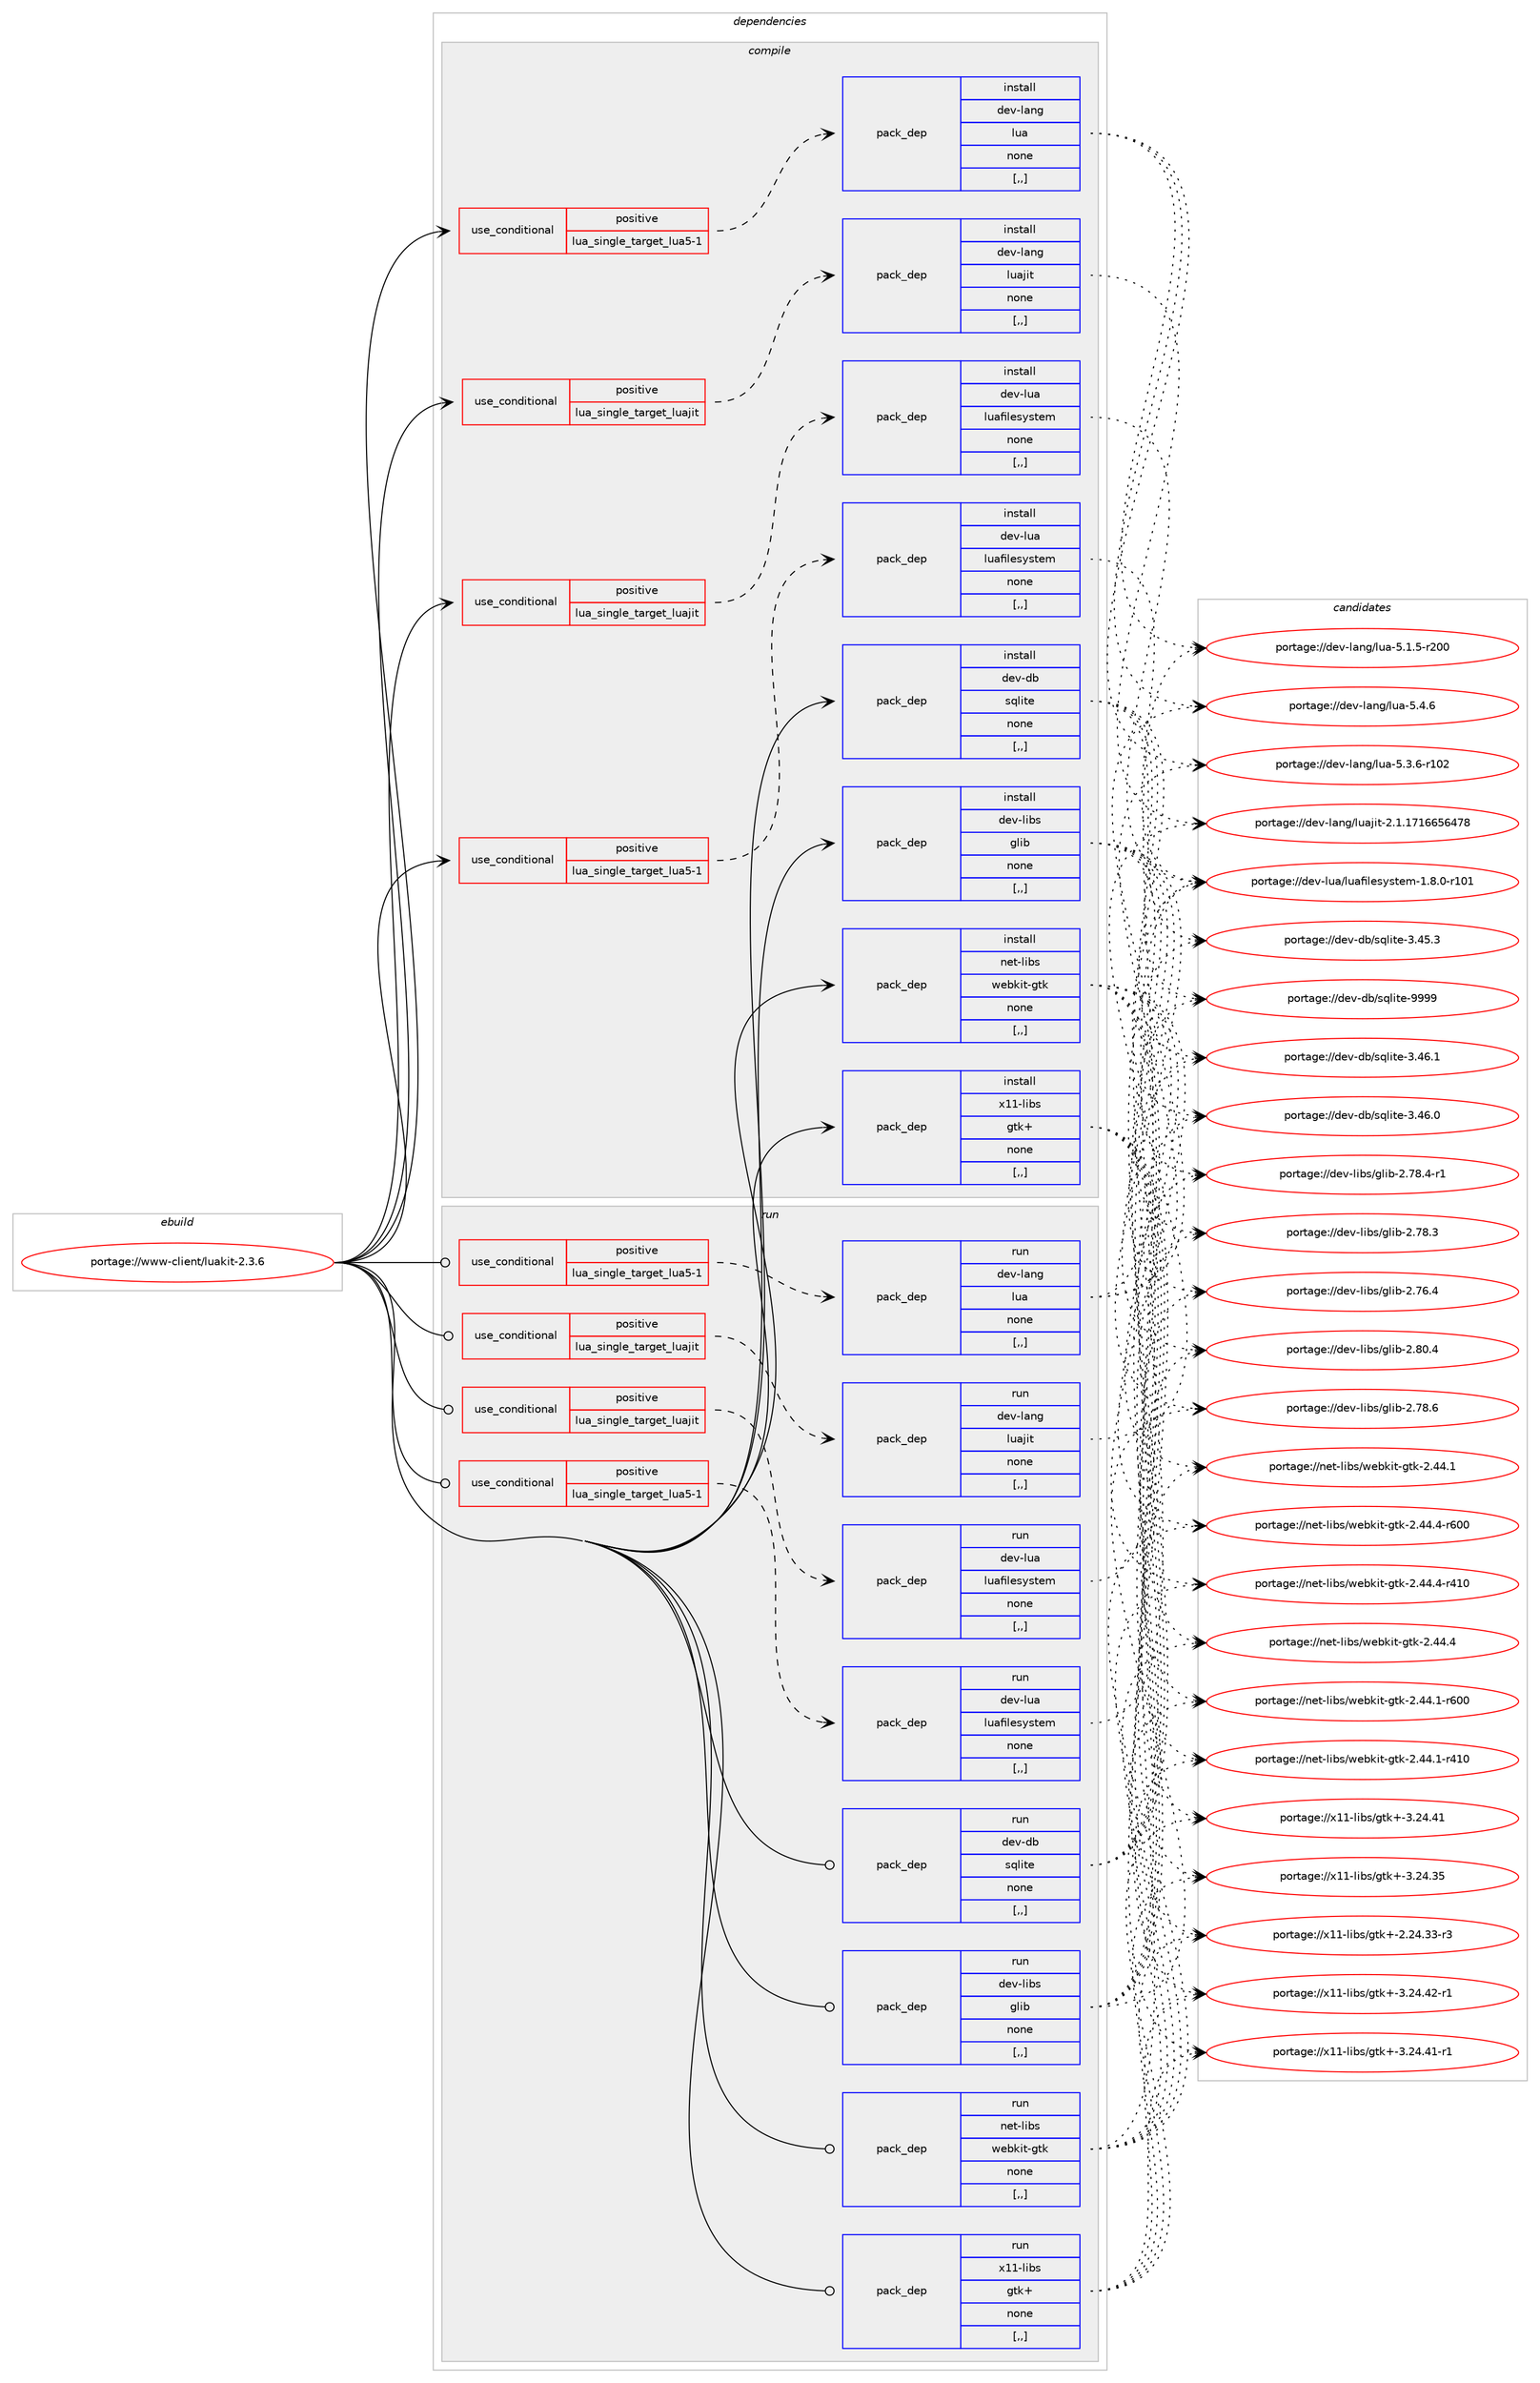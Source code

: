 digraph prolog {

# *************
# Graph options
# *************

newrank=true;
concentrate=true;
compound=true;
graph [rankdir=LR,fontname=Helvetica,fontsize=10,ranksep=1.5];#, ranksep=2.5, nodesep=0.2];
edge  [arrowhead=vee];
node  [fontname=Helvetica,fontsize=10];

# **********
# The ebuild
# **********

subgraph cluster_leftcol {
color=gray;
label=<<i>ebuild</i>>;
id [label="portage://www-client/luakit-2.3.6", color=red, width=4, href="../www-client/luakit-2.3.6.svg"];
}

# ****************
# The dependencies
# ****************

subgraph cluster_midcol {
color=gray;
label=<<i>dependencies</i>>;
subgraph cluster_compile {
fillcolor="#eeeeee";
style=filled;
label=<<i>compile</i>>;
subgraph cond254536 {
dependency962626 [label=<<TABLE BORDER="0" CELLBORDER="1" CELLSPACING="0" CELLPADDING="4"><TR><TD ROWSPAN="3" CELLPADDING="10">use_conditional</TD></TR><TR><TD>positive</TD></TR><TR><TD>lua_single_target_lua5-1</TD></TR></TABLE>>, shape=none, color=red];
subgraph pack700993 {
dependency962627 [label=<<TABLE BORDER="0" CELLBORDER="1" CELLSPACING="0" CELLPADDING="4" WIDTH="220"><TR><TD ROWSPAN="6" CELLPADDING="30">pack_dep</TD></TR><TR><TD WIDTH="110">install</TD></TR><TR><TD>dev-lang</TD></TR><TR><TD>lua</TD></TR><TR><TD>none</TD></TR><TR><TD>[,,]</TD></TR></TABLE>>, shape=none, color=blue];
}
dependency962626:e -> dependency962627:w [weight=20,style="dashed",arrowhead="vee"];
}
id:e -> dependency962626:w [weight=20,style="solid",arrowhead="vee"];
subgraph cond254537 {
dependency962628 [label=<<TABLE BORDER="0" CELLBORDER="1" CELLSPACING="0" CELLPADDING="4"><TR><TD ROWSPAN="3" CELLPADDING="10">use_conditional</TD></TR><TR><TD>positive</TD></TR><TR><TD>lua_single_target_lua5-1</TD></TR></TABLE>>, shape=none, color=red];
subgraph pack700994 {
dependency962629 [label=<<TABLE BORDER="0" CELLBORDER="1" CELLSPACING="0" CELLPADDING="4" WIDTH="220"><TR><TD ROWSPAN="6" CELLPADDING="30">pack_dep</TD></TR><TR><TD WIDTH="110">install</TD></TR><TR><TD>dev-lua</TD></TR><TR><TD>luafilesystem</TD></TR><TR><TD>none</TD></TR><TR><TD>[,,]</TD></TR></TABLE>>, shape=none, color=blue];
}
dependency962628:e -> dependency962629:w [weight=20,style="dashed",arrowhead="vee"];
}
id:e -> dependency962628:w [weight=20,style="solid",arrowhead="vee"];
subgraph cond254538 {
dependency962630 [label=<<TABLE BORDER="0" CELLBORDER="1" CELLSPACING="0" CELLPADDING="4"><TR><TD ROWSPAN="3" CELLPADDING="10">use_conditional</TD></TR><TR><TD>positive</TD></TR><TR><TD>lua_single_target_luajit</TD></TR></TABLE>>, shape=none, color=red];
subgraph pack700995 {
dependency962631 [label=<<TABLE BORDER="0" CELLBORDER="1" CELLSPACING="0" CELLPADDING="4" WIDTH="220"><TR><TD ROWSPAN="6" CELLPADDING="30">pack_dep</TD></TR><TR><TD WIDTH="110">install</TD></TR><TR><TD>dev-lang</TD></TR><TR><TD>luajit</TD></TR><TR><TD>none</TD></TR><TR><TD>[,,]</TD></TR></TABLE>>, shape=none, color=blue];
}
dependency962630:e -> dependency962631:w [weight=20,style="dashed",arrowhead="vee"];
}
id:e -> dependency962630:w [weight=20,style="solid",arrowhead="vee"];
subgraph cond254539 {
dependency962632 [label=<<TABLE BORDER="0" CELLBORDER="1" CELLSPACING="0" CELLPADDING="4"><TR><TD ROWSPAN="3" CELLPADDING="10">use_conditional</TD></TR><TR><TD>positive</TD></TR><TR><TD>lua_single_target_luajit</TD></TR></TABLE>>, shape=none, color=red];
subgraph pack700996 {
dependency962633 [label=<<TABLE BORDER="0" CELLBORDER="1" CELLSPACING="0" CELLPADDING="4" WIDTH="220"><TR><TD ROWSPAN="6" CELLPADDING="30">pack_dep</TD></TR><TR><TD WIDTH="110">install</TD></TR><TR><TD>dev-lua</TD></TR><TR><TD>luafilesystem</TD></TR><TR><TD>none</TD></TR><TR><TD>[,,]</TD></TR></TABLE>>, shape=none, color=blue];
}
dependency962632:e -> dependency962633:w [weight=20,style="dashed",arrowhead="vee"];
}
id:e -> dependency962632:w [weight=20,style="solid",arrowhead="vee"];
subgraph pack700997 {
dependency962634 [label=<<TABLE BORDER="0" CELLBORDER="1" CELLSPACING="0" CELLPADDING="4" WIDTH="220"><TR><TD ROWSPAN="6" CELLPADDING="30">pack_dep</TD></TR><TR><TD WIDTH="110">install</TD></TR><TR><TD>dev-db</TD></TR><TR><TD>sqlite</TD></TR><TR><TD>none</TD></TR><TR><TD>[,,]</TD></TR></TABLE>>, shape=none, color=blue];
}
id:e -> dependency962634:w [weight=20,style="solid",arrowhead="vee"];
subgraph pack700998 {
dependency962635 [label=<<TABLE BORDER="0" CELLBORDER="1" CELLSPACING="0" CELLPADDING="4" WIDTH="220"><TR><TD ROWSPAN="6" CELLPADDING="30">pack_dep</TD></TR><TR><TD WIDTH="110">install</TD></TR><TR><TD>dev-libs</TD></TR><TR><TD>glib</TD></TR><TR><TD>none</TD></TR><TR><TD>[,,]</TD></TR></TABLE>>, shape=none, color=blue];
}
id:e -> dependency962635:w [weight=20,style="solid",arrowhead="vee"];
subgraph pack700999 {
dependency962636 [label=<<TABLE BORDER="0" CELLBORDER="1" CELLSPACING="0" CELLPADDING="4" WIDTH="220"><TR><TD ROWSPAN="6" CELLPADDING="30">pack_dep</TD></TR><TR><TD WIDTH="110">install</TD></TR><TR><TD>net-libs</TD></TR><TR><TD>webkit-gtk</TD></TR><TR><TD>none</TD></TR><TR><TD>[,,]</TD></TR></TABLE>>, shape=none, color=blue];
}
id:e -> dependency962636:w [weight=20,style="solid",arrowhead="vee"];
subgraph pack701000 {
dependency962637 [label=<<TABLE BORDER="0" CELLBORDER="1" CELLSPACING="0" CELLPADDING="4" WIDTH="220"><TR><TD ROWSPAN="6" CELLPADDING="30">pack_dep</TD></TR><TR><TD WIDTH="110">install</TD></TR><TR><TD>x11-libs</TD></TR><TR><TD>gtk+</TD></TR><TR><TD>none</TD></TR><TR><TD>[,,]</TD></TR></TABLE>>, shape=none, color=blue];
}
id:e -> dependency962637:w [weight=20,style="solid",arrowhead="vee"];
}
subgraph cluster_compileandrun {
fillcolor="#eeeeee";
style=filled;
label=<<i>compile and run</i>>;
}
subgraph cluster_run {
fillcolor="#eeeeee";
style=filled;
label=<<i>run</i>>;
subgraph cond254540 {
dependency962638 [label=<<TABLE BORDER="0" CELLBORDER="1" CELLSPACING="0" CELLPADDING="4"><TR><TD ROWSPAN="3" CELLPADDING="10">use_conditional</TD></TR><TR><TD>positive</TD></TR><TR><TD>lua_single_target_lua5-1</TD></TR></TABLE>>, shape=none, color=red];
subgraph pack701001 {
dependency962639 [label=<<TABLE BORDER="0" CELLBORDER="1" CELLSPACING="0" CELLPADDING="4" WIDTH="220"><TR><TD ROWSPAN="6" CELLPADDING="30">pack_dep</TD></TR><TR><TD WIDTH="110">run</TD></TR><TR><TD>dev-lang</TD></TR><TR><TD>lua</TD></TR><TR><TD>none</TD></TR><TR><TD>[,,]</TD></TR></TABLE>>, shape=none, color=blue];
}
dependency962638:e -> dependency962639:w [weight=20,style="dashed",arrowhead="vee"];
}
id:e -> dependency962638:w [weight=20,style="solid",arrowhead="odot"];
subgraph cond254541 {
dependency962640 [label=<<TABLE BORDER="0" CELLBORDER="1" CELLSPACING="0" CELLPADDING="4"><TR><TD ROWSPAN="3" CELLPADDING="10">use_conditional</TD></TR><TR><TD>positive</TD></TR><TR><TD>lua_single_target_lua5-1</TD></TR></TABLE>>, shape=none, color=red];
subgraph pack701002 {
dependency962641 [label=<<TABLE BORDER="0" CELLBORDER="1" CELLSPACING="0" CELLPADDING="4" WIDTH="220"><TR><TD ROWSPAN="6" CELLPADDING="30">pack_dep</TD></TR><TR><TD WIDTH="110">run</TD></TR><TR><TD>dev-lua</TD></TR><TR><TD>luafilesystem</TD></TR><TR><TD>none</TD></TR><TR><TD>[,,]</TD></TR></TABLE>>, shape=none, color=blue];
}
dependency962640:e -> dependency962641:w [weight=20,style="dashed",arrowhead="vee"];
}
id:e -> dependency962640:w [weight=20,style="solid",arrowhead="odot"];
subgraph cond254542 {
dependency962642 [label=<<TABLE BORDER="0" CELLBORDER="1" CELLSPACING="0" CELLPADDING="4"><TR><TD ROWSPAN="3" CELLPADDING="10">use_conditional</TD></TR><TR><TD>positive</TD></TR><TR><TD>lua_single_target_luajit</TD></TR></TABLE>>, shape=none, color=red];
subgraph pack701003 {
dependency962643 [label=<<TABLE BORDER="0" CELLBORDER="1" CELLSPACING="0" CELLPADDING="4" WIDTH="220"><TR><TD ROWSPAN="6" CELLPADDING="30">pack_dep</TD></TR><TR><TD WIDTH="110">run</TD></TR><TR><TD>dev-lang</TD></TR><TR><TD>luajit</TD></TR><TR><TD>none</TD></TR><TR><TD>[,,]</TD></TR></TABLE>>, shape=none, color=blue];
}
dependency962642:e -> dependency962643:w [weight=20,style="dashed",arrowhead="vee"];
}
id:e -> dependency962642:w [weight=20,style="solid",arrowhead="odot"];
subgraph cond254543 {
dependency962644 [label=<<TABLE BORDER="0" CELLBORDER="1" CELLSPACING="0" CELLPADDING="4"><TR><TD ROWSPAN="3" CELLPADDING="10">use_conditional</TD></TR><TR><TD>positive</TD></TR><TR><TD>lua_single_target_luajit</TD></TR></TABLE>>, shape=none, color=red];
subgraph pack701004 {
dependency962645 [label=<<TABLE BORDER="0" CELLBORDER="1" CELLSPACING="0" CELLPADDING="4" WIDTH="220"><TR><TD ROWSPAN="6" CELLPADDING="30">pack_dep</TD></TR><TR><TD WIDTH="110">run</TD></TR><TR><TD>dev-lua</TD></TR><TR><TD>luafilesystem</TD></TR><TR><TD>none</TD></TR><TR><TD>[,,]</TD></TR></TABLE>>, shape=none, color=blue];
}
dependency962644:e -> dependency962645:w [weight=20,style="dashed",arrowhead="vee"];
}
id:e -> dependency962644:w [weight=20,style="solid",arrowhead="odot"];
subgraph pack701005 {
dependency962646 [label=<<TABLE BORDER="0" CELLBORDER="1" CELLSPACING="0" CELLPADDING="4" WIDTH="220"><TR><TD ROWSPAN="6" CELLPADDING="30">pack_dep</TD></TR><TR><TD WIDTH="110">run</TD></TR><TR><TD>dev-db</TD></TR><TR><TD>sqlite</TD></TR><TR><TD>none</TD></TR><TR><TD>[,,]</TD></TR></TABLE>>, shape=none, color=blue];
}
id:e -> dependency962646:w [weight=20,style="solid",arrowhead="odot"];
subgraph pack701006 {
dependency962647 [label=<<TABLE BORDER="0" CELLBORDER="1" CELLSPACING="0" CELLPADDING="4" WIDTH="220"><TR><TD ROWSPAN="6" CELLPADDING="30">pack_dep</TD></TR><TR><TD WIDTH="110">run</TD></TR><TR><TD>dev-libs</TD></TR><TR><TD>glib</TD></TR><TR><TD>none</TD></TR><TR><TD>[,,]</TD></TR></TABLE>>, shape=none, color=blue];
}
id:e -> dependency962647:w [weight=20,style="solid",arrowhead="odot"];
subgraph pack701007 {
dependency962648 [label=<<TABLE BORDER="0" CELLBORDER="1" CELLSPACING="0" CELLPADDING="4" WIDTH="220"><TR><TD ROWSPAN="6" CELLPADDING="30">pack_dep</TD></TR><TR><TD WIDTH="110">run</TD></TR><TR><TD>net-libs</TD></TR><TR><TD>webkit-gtk</TD></TR><TR><TD>none</TD></TR><TR><TD>[,,]</TD></TR></TABLE>>, shape=none, color=blue];
}
id:e -> dependency962648:w [weight=20,style="solid",arrowhead="odot"];
subgraph pack701008 {
dependency962649 [label=<<TABLE BORDER="0" CELLBORDER="1" CELLSPACING="0" CELLPADDING="4" WIDTH="220"><TR><TD ROWSPAN="6" CELLPADDING="30">pack_dep</TD></TR><TR><TD WIDTH="110">run</TD></TR><TR><TD>x11-libs</TD></TR><TR><TD>gtk+</TD></TR><TR><TD>none</TD></TR><TR><TD>[,,]</TD></TR></TABLE>>, shape=none, color=blue];
}
id:e -> dependency962649:w [weight=20,style="solid",arrowhead="odot"];
}
}

# **************
# The candidates
# **************

subgraph cluster_choices {
rank=same;
color=gray;
label=<<i>candidates</i>>;

subgraph choice700993 {
color=black;
nodesep=1;
choice10010111845108971101034710811797455346524654 [label="portage://dev-lang/lua-5.4.6", color=red, width=4,href="../dev-lang/lua-5.4.6.svg"];
choice1001011184510897110103471081179745534651465445114494850 [label="portage://dev-lang/lua-5.3.6-r102", color=red, width=4,href="../dev-lang/lua-5.3.6-r102.svg"];
choice1001011184510897110103471081179745534649465345114504848 [label="portage://dev-lang/lua-5.1.5-r200", color=red, width=4,href="../dev-lang/lua-5.1.5-r200.svg"];
dependency962627:e -> choice10010111845108971101034710811797455346524654:w [style=dotted,weight="100"];
dependency962627:e -> choice1001011184510897110103471081179745534651465445114494850:w [style=dotted,weight="100"];
dependency962627:e -> choice1001011184510897110103471081179745534649465345114504848:w [style=dotted,weight="100"];
}
subgraph choice700994 {
color=black;
nodesep=1;
choice1001011184510811797471081179710210510810111512111511610110945494656464845114494849 [label="portage://dev-lua/luafilesystem-1.8.0-r101", color=red, width=4,href="../dev-lua/luafilesystem-1.8.0-r101.svg"];
dependency962629:e -> choice1001011184510811797471081179710210510810111512111511610110945494656464845114494849:w [style=dotted,weight="100"];
}
subgraph choice700995 {
color=black;
nodesep=1;
choice10010111845108971101034710811797106105116455046494649554954545354525556 [label="portage://dev-lang/luajit-2.1.1716656478", color=red, width=4,href="../dev-lang/luajit-2.1.1716656478.svg"];
dependency962631:e -> choice10010111845108971101034710811797106105116455046494649554954545354525556:w [style=dotted,weight="100"];
}
subgraph choice700996 {
color=black;
nodesep=1;
choice1001011184510811797471081179710210510810111512111511610110945494656464845114494849 [label="portage://dev-lua/luafilesystem-1.8.0-r101", color=red, width=4,href="../dev-lua/luafilesystem-1.8.0-r101.svg"];
dependency962633:e -> choice1001011184510811797471081179710210510810111512111511610110945494656464845114494849:w [style=dotted,weight="100"];
}
subgraph choice700997 {
color=black;
nodesep=1;
choice1001011184510098471151131081051161014557575757 [label="portage://dev-db/sqlite-9999", color=red, width=4,href="../dev-db/sqlite-9999.svg"];
choice10010111845100984711511310810511610145514652544649 [label="portage://dev-db/sqlite-3.46.1", color=red, width=4,href="../dev-db/sqlite-3.46.1.svg"];
choice10010111845100984711511310810511610145514652544648 [label="portage://dev-db/sqlite-3.46.0", color=red, width=4,href="../dev-db/sqlite-3.46.0.svg"];
choice10010111845100984711511310810511610145514652534651 [label="portage://dev-db/sqlite-3.45.3", color=red, width=4,href="../dev-db/sqlite-3.45.3.svg"];
dependency962634:e -> choice1001011184510098471151131081051161014557575757:w [style=dotted,weight="100"];
dependency962634:e -> choice10010111845100984711511310810511610145514652544649:w [style=dotted,weight="100"];
dependency962634:e -> choice10010111845100984711511310810511610145514652544648:w [style=dotted,weight="100"];
dependency962634:e -> choice10010111845100984711511310810511610145514652534651:w [style=dotted,weight="100"];
}
subgraph choice700998 {
color=black;
nodesep=1;
choice1001011184510810598115471031081059845504656484652 [label="portage://dev-libs/glib-2.80.4", color=red, width=4,href="../dev-libs/glib-2.80.4.svg"];
choice1001011184510810598115471031081059845504655564654 [label="portage://dev-libs/glib-2.78.6", color=red, width=4,href="../dev-libs/glib-2.78.6.svg"];
choice10010111845108105981154710310810598455046555646524511449 [label="portage://dev-libs/glib-2.78.4-r1", color=red, width=4,href="../dev-libs/glib-2.78.4-r1.svg"];
choice1001011184510810598115471031081059845504655564651 [label="portage://dev-libs/glib-2.78.3", color=red, width=4,href="../dev-libs/glib-2.78.3.svg"];
choice1001011184510810598115471031081059845504655544652 [label="portage://dev-libs/glib-2.76.4", color=red, width=4,href="../dev-libs/glib-2.76.4.svg"];
dependency962635:e -> choice1001011184510810598115471031081059845504656484652:w [style=dotted,weight="100"];
dependency962635:e -> choice1001011184510810598115471031081059845504655564654:w [style=dotted,weight="100"];
dependency962635:e -> choice10010111845108105981154710310810598455046555646524511449:w [style=dotted,weight="100"];
dependency962635:e -> choice1001011184510810598115471031081059845504655564651:w [style=dotted,weight="100"];
dependency962635:e -> choice1001011184510810598115471031081059845504655544652:w [style=dotted,weight="100"];
}
subgraph choice700999 {
color=black;
nodesep=1;
choice11010111645108105981154711910198107105116451031161074550465252465245114544848 [label="portage://net-libs/webkit-gtk-2.44.4-r600", color=red, width=4,href="../net-libs/webkit-gtk-2.44.4-r600.svg"];
choice11010111645108105981154711910198107105116451031161074550465252465245114524948 [label="portage://net-libs/webkit-gtk-2.44.4-r410", color=red, width=4,href="../net-libs/webkit-gtk-2.44.4-r410.svg"];
choice110101116451081059811547119101981071051164510311610745504652524652 [label="portage://net-libs/webkit-gtk-2.44.4", color=red, width=4,href="../net-libs/webkit-gtk-2.44.4.svg"];
choice11010111645108105981154711910198107105116451031161074550465252464945114544848 [label="portage://net-libs/webkit-gtk-2.44.1-r600", color=red, width=4,href="../net-libs/webkit-gtk-2.44.1-r600.svg"];
choice11010111645108105981154711910198107105116451031161074550465252464945114524948 [label="portage://net-libs/webkit-gtk-2.44.1-r410", color=red, width=4,href="../net-libs/webkit-gtk-2.44.1-r410.svg"];
choice110101116451081059811547119101981071051164510311610745504652524649 [label="portage://net-libs/webkit-gtk-2.44.1", color=red, width=4,href="../net-libs/webkit-gtk-2.44.1.svg"];
dependency962636:e -> choice11010111645108105981154711910198107105116451031161074550465252465245114544848:w [style=dotted,weight="100"];
dependency962636:e -> choice11010111645108105981154711910198107105116451031161074550465252465245114524948:w [style=dotted,weight="100"];
dependency962636:e -> choice110101116451081059811547119101981071051164510311610745504652524652:w [style=dotted,weight="100"];
dependency962636:e -> choice11010111645108105981154711910198107105116451031161074550465252464945114544848:w [style=dotted,weight="100"];
dependency962636:e -> choice11010111645108105981154711910198107105116451031161074550465252464945114524948:w [style=dotted,weight="100"];
dependency962636:e -> choice110101116451081059811547119101981071051164510311610745504652524649:w [style=dotted,weight="100"];
}
subgraph choice701000 {
color=black;
nodesep=1;
choice12049494510810598115471031161074345514650524652504511449 [label="portage://x11-libs/gtk+-3.24.42-r1", color=red, width=4,href="../x11-libs/gtk+-3.24.42-r1.svg"];
choice12049494510810598115471031161074345514650524652494511449 [label="portage://x11-libs/gtk+-3.24.41-r1", color=red, width=4,href="../x11-libs/gtk+-3.24.41-r1.svg"];
choice1204949451081059811547103116107434551465052465249 [label="portage://x11-libs/gtk+-3.24.41", color=red, width=4,href="../x11-libs/gtk+-3.24.41.svg"];
choice1204949451081059811547103116107434551465052465153 [label="portage://x11-libs/gtk+-3.24.35", color=red, width=4,href="../x11-libs/gtk+-3.24.35.svg"];
choice12049494510810598115471031161074345504650524651514511451 [label="portage://x11-libs/gtk+-2.24.33-r3", color=red, width=4,href="../x11-libs/gtk+-2.24.33-r3.svg"];
dependency962637:e -> choice12049494510810598115471031161074345514650524652504511449:w [style=dotted,weight="100"];
dependency962637:e -> choice12049494510810598115471031161074345514650524652494511449:w [style=dotted,weight="100"];
dependency962637:e -> choice1204949451081059811547103116107434551465052465249:w [style=dotted,weight="100"];
dependency962637:e -> choice1204949451081059811547103116107434551465052465153:w [style=dotted,weight="100"];
dependency962637:e -> choice12049494510810598115471031161074345504650524651514511451:w [style=dotted,weight="100"];
}
subgraph choice701001 {
color=black;
nodesep=1;
choice10010111845108971101034710811797455346524654 [label="portage://dev-lang/lua-5.4.6", color=red, width=4,href="../dev-lang/lua-5.4.6.svg"];
choice1001011184510897110103471081179745534651465445114494850 [label="portage://dev-lang/lua-5.3.6-r102", color=red, width=4,href="../dev-lang/lua-5.3.6-r102.svg"];
choice1001011184510897110103471081179745534649465345114504848 [label="portage://dev-lang/lua-5.1.5-r200", color=red, width=4,href="../dev-lang/lua-5.1.5-r200.svg"];
dependency962639:e -> choice10010111845108971101034710811797455346524654:w [style=dotted,weight="100"];
dependency962639:e -> choice1001011184510897110103471081179745534651465445114494850:w [style=dotted,weight="100"];
dependency962639:e -> choice1001011184510897110103471081179745534649465345114504848:w [style=dotted,weight="100"];
}
subgraph choice701002 {
color=black;
nodesep=1;
choice1001011184510811797471081179710210510810111512111511610110945494656464845114494849 [label="portage://dev-lua/luafilesystem-1.8.0-r101", color=red, width=4,href="../dev-lua/luafilesystem-1.8.0-r101.svg"];
dependency962641:e -> choice1001011184510811797471081179710210510810111512111511610110945494656464845114494849:w [style=dotted,weight="100"];
}
subgraph choice701003 {
color=black;
nodesep=1;
choice10010111845108971101034710811797106105116455046494649554954545354525556 [label="portage://dev-lang/luajit-2.1.1716656478", color=red, width=4,href="../dev-lang/luajit-2.1.1716656478.svg"];
dependency962643:e -> choice10010111845108971101034710811797106105116455046494649554954545354525556:w [style=dotted,weight="100"];
}
subgraph choice701004 {
color=black;
nodesep=1;
choice1001011184510811797471081179710210510810111512111511610110945494656464845114494849 [label="portage://dev-lua/luafilesystem-1.8.0-r101", color=red, width=4,href="../dev-lua/luafilesystem-1.8.0-r101.svg"];
dependency962645:e -> choice1001011184510811797471081179710210510810111512111511610110945494656464845114494849:w [style=dotted,weight="100"];
}
subgraph choice701005 {
color=black;
nodesep=1;
choice1001011184510098471151131081051161014557575757 [label="portage://dev-db/sqlite-9999", color=red, width=4,href="../dev-db/sqlite-9999.svg"];
choice10010111845100984711511310810511610145514652544649 [label="portage://dev-db/sqlite-3.46.1", color=red, width=4,href="../dev-db/sqlite-3.46.1.svg"];
choice10010111845100984711511310810511610145514652544648 [label="portage://dev-db/sqlite-3.46.0", color=red, width=4,href="../dev-db/sqlite-3.46.0.svg"];
choice10010111845100984711511310810511610145514652534651 [label="portage://dev-db/sqlite-3.45.3", color=red, width=4,href="../dev-db/sqlite-3.45.3.svg"];
dependency962646:e -> choice1001011184510098471151131081051161014557575757:w [style=dotted,weight="100"];
dependency962646:e -> choice10010111845100984711511310810511610145514652544649:w [style=dotted,weight="100"];
dependency962646:e -> choice10010111845100984711511310810511610145514652544648:w [style=dotted,weight="100"];
dependency962646:e -> choice10010111845100984711511310810511610145514652534651:w [style=dotted,weight="100"];
}
subgraph choice701006 {
color=black;
nodesep=1;
choice1001011184510810598115471031081059845504656484652 [label="portage://dev-libs/glib-2.80.4", color=red, width=4,href="../dev-libs/glib-2.80.4.svg"];
choice1001011184510810598115471031081059845504655564654 [label="portage://dev-libs/glib-2.78.6", color=red, width=4,href="../dev-libs/glib-2.78.6.svg"];
choice10010111845108105981154710310810598455046555646524511449 [label="portage://dev-libs/glib-2.78.4-r1", color=red, width=4,href="../dev-libs/glib-2.78.4-r1.svg"];
choice1001011184510810598115471031081059845504655564651 [label="portage://dev-libs/glib-2.78.3", color=red, width=4,href="../dev-libs/glib-2.78.3.svg"];
choice1001011184510810598115471031081059845504655544652 [label="portage://dev-libs/glib-2.76.4", color=red, width=4,href="../dev-libs/glib-2.76.4.svg"];
dependency962647:e -> choice1001011184510810598115471031081059845504656484652:w [style=dotted,weight="100"];
dependency962647:e -> choice1001011184510810598115471031081059845504655564654:w [style=dotted,weight="100"];
dependency962647:e -> choice10010111845108105981154710310810598455046555646524511449:w [style=dotted,weight="100"];
dependency962647:e -> choice1001011184510810598115471031081059845504655564651:w [style=dotted,weight="100"];
dependency962647:e -> choice1001011184510810598115471031081059845504655544652:w [style=dotted,weight="100"];
}
subgraph choice701007 {
color=black;
nodesep=1;
choice11010111645108105981154711910198107105116451031161074550465252465245114544848 [label="portage://net-libs/webkit-gtk-2.44.4-r600", color=red, width=4,href="../net-libs/webkit-gtk-2.44.4-r600.svg"];
choice11010111645108105981154711910198107105116451031161074550465252465245114524948 [label="portage://net-libs/webkit-gtk-2.44.4-r410", color=red, width=4,href="../net-libs/webkit-gtk-2.44.4-r410.svg"];
choice110101116451081059811547119101981071051164510311610745504652524652 [label="portage://net-libs/webkit-gtk-2.44.4", color=red, width=4,href="../net-libs/webkit-gtk-2.44.4.svg"];
choice11010111645108105981154711910198107105116451031161074550465252464945114544848 [label="portage://net-libs/webkit-gtk-2.44.1-r600", color=red, width=4,href="../net-libs/webkit-gtk-2.44.1-r600.svg"];
choice11010111645108105981154711910198107105116451031161074550465252464945114524948 [label="portage://net-libs/webkit-gtk-2.44.1-r410", color=red, width=4,href="../net-libs/webkit-gtk-2.44.1-r410.svg"];
choice110101116451081059811547119101981071051164510311610745504652524649 [label="portage://net-libs/webkit-gtk-2.44.1", color=red, width=4,href="../net-libs/webkit-gtk-2.44.1.svg"];
dependency962648:e -> choice11010111645108105981154711910198107105116451031161074550465252465245114544848:w [style=dotted,weight="100"];
dependency962648:e -> choice11010111645108105981154711910198107105116451031161074550465252465245114524948:w [style=dotted,weight="100"];
dependency962648:e -> choice110101116451081059811547119101981071051164510311610745504652524652:w [style=dotted,weight="100"];
dependency962648:e -> choice11010111645108105981154711910198107105116451031161074550465252464945114544848:w [style=dotted,weight="100"];
dependency962648:e -> choice11010111645108105981154711910198107105116451031161074550465252464945114524948:w [style=dotted,weight="100"];
dependency962648:e -> choice110101116451081059811547119101981071051164510311610745504652524649:w [style=dotted,weight="100"];
}
subgraph choice701008 {
color=black;
nodesep=1;
choice12049494510810598115471031161074345514650524652504511449 [label="portage://x11-libs/gtk+-3.24.42-r1", color=red, width=4,href="../x11-libs/gtk+-3.24.42-r1.svg"];
choice12049494510810598115471031161074345514650524652494511449 [label="portage://x11-libs/gtk+-3.24.41-r1", color=red, width=4,href="../x11-libs/gtk+-3.24.41-r1.svg"];
choice1204949451081059811547103116107434551465052465249 [label="portage://x11-libs/gtk+-3.24.41", color=red, width=4,href="../x11-libs/gtk+-3.24.41.svg"];
choice1204949451081059811547103116107434551465052465153 [label="portage://x11-libs/gtk+-3.24.35", color=red, width=4,href="../x11-libs/gtk+-3.24.35.svg"];
choice12049494510810598115471031161074345504650524651514511451 [label="portage://x11-libs/gtk+-2.24.33-r3", color=red, width=4,href="../x11-libs/gtk+-2.24.33-r3.svg"];
dependency962649:e -> choice12049494510810598115471031161074345514650524652504511449:w [style=dotted,weight="100"];
dependency962649:e -> choice12049494510810598115471031161074345514650524652494511449:w [style=dotted,weight="100"];
dependency962649:e -> choice1204949451081059811547103116107434551465052465249:w [style=dotted,weight="100"];
dependency962649:e -> choice1204949451081059811547103116107434551465052465153:w [style=dotted,weight="100"];
dependency962649:e -> choice12049494510810598115471031161074345504650524651514511451:w [style=dotted,weight="100"];
}
}

}
